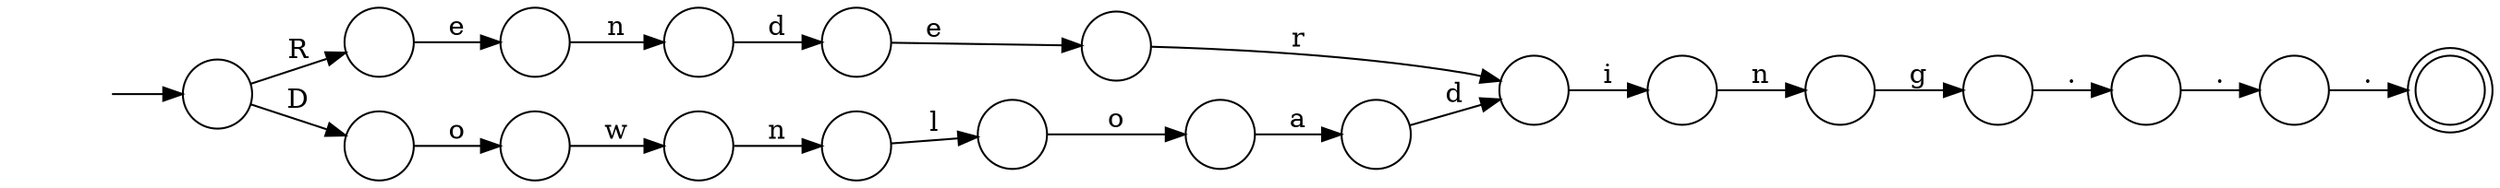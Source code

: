 digraph Automaton {
  rankdir = LR;
  0 [shape=doublecircle,label=""];
  1 [shape=circle,label=""];
  initial [shape=plaintext,label=""];
  initial -> 1
  1 -> 10 [label="R"]
  1 -> 17 [label="D"]
  2 [shape=circle,label=""];
  2 -> 11 [label="e"]
  3 [shape=circle,label=""];
  3 -> 12 [label="a"]
  4 [shape=circle,label=""];
  4 -> 2 [label="d"]
  5 [shape=circle,label=""];
  5 -> 9 [label="."]
  6 [shape=circle,label=""];
  6 -> 5 [label="g"]
  7 [shape=circle,label=""];
  7 -> 18 [label="l"]
  8 [shape=circle,label=""];
  8 -> 19 [label="i"]
  9 [shape=circle,label=""];
  9 -> 16 [label="."]
  10 [shape=circle,label=""];
  10 -> 13 [label="e"]
  11 [shape=circle,label=""];
  11 -> 8 [label="r"]
  12 [shape=circle,label=""];
  12 -> 8 [label="d"]
  13 [shape=circle,label=""];
  13 -> 4 [label="n"]
  14 [shape=circle,label=""];
  14 -> 15 [label="w"]
  15 [shape=circle,label=""];
  15 -> 7 [label="n"]
  16 [shape=circle,label=""];
  16 -> 0 [label="."]
  17 [shape=circle,label=""];
  17 -> 14 [label="o"]
  18 [shape=circle,label=""];
  18 -> 3 [label="o"]
  19 [shape=circle,label=""];
  19 -> 6 [label="n"]
}
